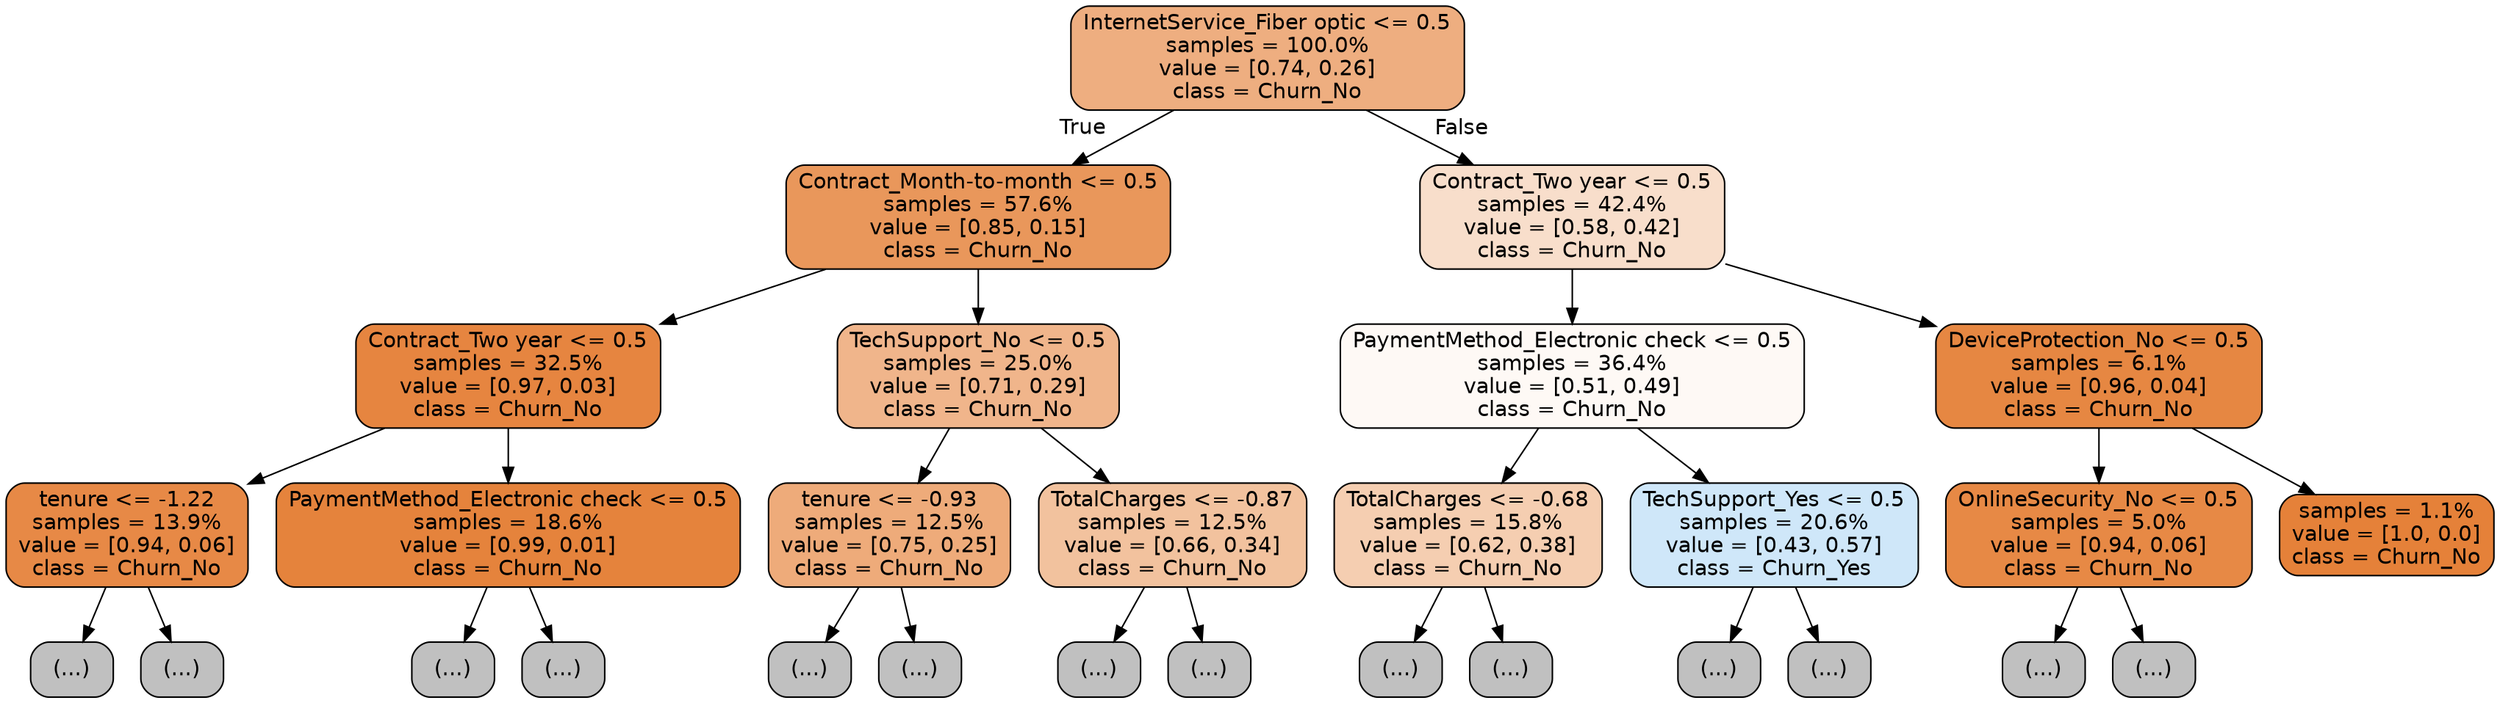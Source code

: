 digraph Tree {
node [shape=box, style="filled, rounded", color="black", fontname=helvetica] ;
edge [fontname=helvetica] ;
0 [label="InternetService_Fiber optic <= 0.5\nsamples = 100.0%\nvalue = [0.74, 0.26]\nclass = Churn_No", fillcolor="#eeae80"] ;
1 [label="Contract_Month-to-month <= 0.5\nsamples = 57.6%\nvalue = [0.85, 0.15]\nclass = Churn_No", fillcolor="#e9975b"] ;
0 -> 1 [labeldistance=2.5, labelangle=45, headlabel="True"] ;
2 [label="Contract_Two year <= 0.5\nsamples = 32.5%\nvalue = [0.97, 0.03]\nclass = Churn_No", fillcolor="#e68540"] ;
1 -> 2 ;
3 [label="tenure <= -1.22\nsamples = 13.9%\nvalue = [0.94, 0.06]\nclass = Churn_No", fillcolor="#e78946"] ;
2 -> 3 ;
4 [label="(...)", fillcolor="#C0C0C0"] ;
3 -> 4 ;
15 [label="(...)", fillcolor="#C0C0C0"] ;
3 -> 15 ;
162 [label="PaymentMethod_Electronic check <= 0.5\nsamples = 18.6%\nvalue = [0.99, 0.01]\nclass = Churn_No", fillcolor="#e5833c"] ;
2 -> 162 ;
163 [label="(...)", fillcolor="#C0C0C0"] ;
162 -> 163 ;
206 [label="(...)", fillcolor="#C0C0C0"] ;
162 -> 206 ;
221 [label="TechSupport_No <= 0.5\nsamples = 25.0%\nvalue = [0.71, 0.29]\nclass = Churn_No", fillcolor="#f0b58b"] ;
1 -> 221 ;
222 [label="tenure <= -0.93\nsamples = 12.5%\nvalue = [0.75, 0.25]\nclass = Churn_No", fillcolor="#eeab7a"] ;
221 -> 222 ;
223 [label="(...)", fillcolor="#C0C0C0"] ;
222 -> 223 ;
416 [label="(...)", fillcolor="#C0C0C0"] ;
222 -> 416 ;
525 [label="TotalCharges <= -0.87\nsamples = 12.5%\nvalue = [0.66, 0.34]\nclass = Churn_No", fillcolor="#f2c29e"] ;
221 -> 525 ;
526 [label="(...)", fillcolor="#C0C0C0"] ;
525 -> 526 ;
729 [label="(...)", fillcolor="#C0C0C0"] ;
525 -> 729 ;
890 [label="Contract_Two year <= 0.5\nsamples = 42.4%\nvalue = [0.58, 0.42]\nclass = Churn_No", fillcolor="#f8decb"] ;
0 -> 890 [labeldistance=2.5, labelangle=-45, headlabel="False"] ;
891 [label="PaymentMethod_Electronic check <= 0.5\nsamples = 36.4%\nvalue = [0.51, 0.49]\nclass = Churn_No", fillcolor="#fef9f5"] ;
890 -> 891 ;
892 [label="TotalCharges <= -0.68\nsamples = 15.8%\nvalue = [0.62, 0.38]\nclass = Churn_No", fillcolor="#f5ceb1"] ;
891 -> 892 ;
893 [label="(...)", fillcolor="#C0C0C0"] ;
892 -> 893 ;
992 [label="(...)", fillcolor="#C0C0C0"] ;
892 -> 992 ;
1301 [label="TechSupport_Yes <= 0.5\nsamples = 20.6%\nvalue = [0.43, 0.57]\nclass = Churn_Yes", fillcolor="#cfe7f9"] ;
891 -> 1301 ;
1302 [label="(...)", fillcolor="#C0C0C0"] ;
1301 -> 1302 ;
1859 [label="(...)", fillcolor="#C0C0C0"] ;
1301 -> 1859 ;
1962 [label="DeviceProtection_No <= 0.5\nsamples = 6.1%\nvalue = [0.96, 0.04]\nclass = Churn_No", fillcolor="#e68742"] ;
890 -> 1962 ;
1963 [label="OnlineSecurity_No <= 0.5\nsamples = 5.0%\nvalue = [0.94, 0.06]\nclass = Churn_No", fillcolor="#e78945"] ;
1962 -> 1963 ;
1964 [label="(...)", fillcolor="#C0C0C0"] ;
1963 -> 1964 ;
1981 [label="(...)", fillcolor="#C0C0C0"] ;
1963 -> 1981 ;
2008 [label="samples = 1.1%\nvalue = [1.0, 0.0]\nclass = Churn_No", fillcolor="#e58139"] ;
1962 -> 2008 ;
}